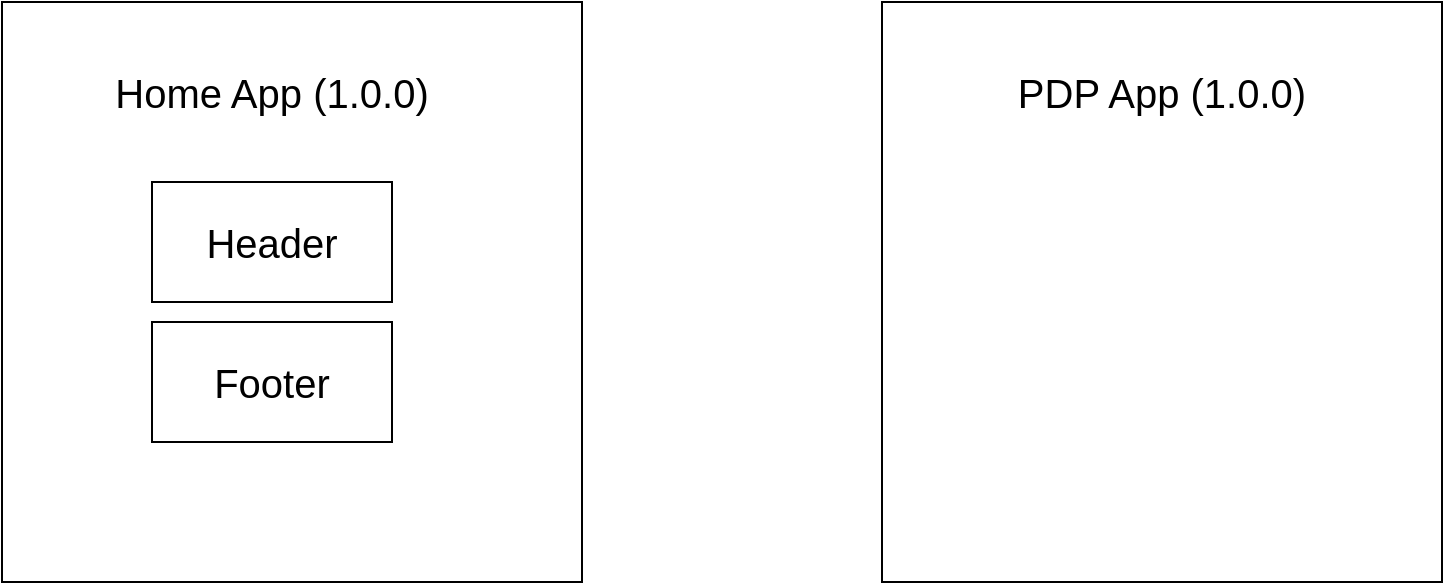 <mxfile version="15.5.4" type="embed" pages="4"><diagram id="3H7BDRkD354rmmzyZtqC" name="Page-1"><mxGraphModel dx="1125" dy="735" grid="1" gridSize="10" guides="1" tooltips="1" connect="1" arrows="1" fold="1" page="1" pageScale="1" pageWidth="850" pageHeight="1100" math="0" shadow="0"><root><mxCell id="0"/><mxCell id="1" parent="0"/><mxCell id="2" value="" style="whiteSpace=wrap;html=1;aspect=fixed;" vertex="1" parent="1"><mxGeometry x="50" y="100" width="290" height="290" as="geometry"/></mxCell><mxCell id="3" value="Home App (1.0.0)" style="text;html=1;strokeColor=none;fillColor=none;align=center;verticalAlign=middle;whiteSpace=wrap;rounded=0;fontSize=20;" vertex="1" parent="1"><mxGeometry x="100" y="130" width="170" height="30" as="geometry"/></mxCell><mxCell id="6" value="Header" style="rounded=0;whiteSpace=wrap;html=1;labelBorderColor=none;fontSize=20;" vertex="1" parent="1"><mxGeometry x="125" y="190" width="120" height="60" as="geometry"/></mxCell><mxCell id="7" value="Footer" style="rounded=0;whiteSpace=wrap;html=1;labelBorderColor=none;fontSize=20;" vertex="1" parent="1"><mxGeometry x="125" y="260" width="120" height="60" as="geometry"/></mxCell><mxCell id="8" value="" style="rounded=0;whiteSpace=wrap;html=1;labelBorderColor=none;fontSize=20;" vertex="1" parent="1"><mxGeometry x="490" y="100" width="280" height="290" as="geometry"/></mxCell><mxCell id="9" value="PDP App (1.0.0)" style="text;html=1;strokeColor=none;fillColor=none;align=center;verticalAlign=middle;whiteSpace=wrap;rounded=0;fontSize=20;" vertex="1" parent="1"><mxGeometry x="545" y="130" width="170" height="30" as="geometry"/></mxCell></root></mxGraphModel></diagram><diagram id="v43aT4kd2fn2mpfYDM8L" name="NPM"><mxGraphModel dx="1125" dy="735" grid="1" gridSize="10" guides="1" tooltips="1" connect="1" arrows="1" fold="1" page="1" pageScale="1" pageWidth="850" pageHeight="1100" math="0" shadow="0"><root><mxCell id="h5c7HkuTA1B9UebqT5cY-0"/><mxCell id="h5c7HkuTA1B9UebqT5cY-1" parent="h5c7HkuTA1B9UebqT5cY-0"/><mxCell id="1flf6upVJjYirxrpwUBg-6" value="" style="rounded=0;whiteSpace=wrap;html=1;labelBorderColor=none;fontSize=20;" vertex="1" parent="h5c7HkuTA1B9UebqT5cY-1"><mxGeometry x="480" y="300" width="230" height="290" as="geometry"/></mxCell><mxCell id="1flf6upVJjYirxrpwUBg-8" style="edgeStyle=orthogonalEdgeStyle;rounded=0;orthogonalLoop=1;jettySize=auto;html=1;entryX=0.25;entryY=0;entryDx=0;entryDy=0;fontSize=20;" edge="1" parent="h5c7HkuTA1B9UebqT5cY-1" source="1flf6upVJjYirxrpwUBg-0" target="1flf6upVJjYirxrpwUBg-6"><mxGeometry relative="1" as="geometry"/></mxCell><mxCell id="1flf6upVJjYirxrpwUBg-0" value="" style="whiteSpace=wrap;html=1;aspect=fixed;" vertex="1" parent="h5c7HkuTA1B9UebqT5cY-1"><mxGeometry x="50" y="100" width="290" height="290" as="geometry"/></mxCell><mxCell id="1flf6upVJjYirxrpwUBg-1" value="Home App (1.0.0)" style="text;html=1;strokeColor=none;fillColor=none;align=center;verticalAlign=middle;whiteSpace=wrap;rounded=0;fontSize=20;" vertex="1" parent="h5c7HkuTA1B9UebqT5cY-1"><mxGeometry x="100" y="130" width="170" height="30" as="geometry"/></mxCell><mxCell id="1flf6upVJjYirxrpwUBg-2" value="Header" style="rounded=0;whiteSpace=wrap;html=1;labelBorderColor=none;fontSize=20;" vertex="1" parent="h5c7HkuTA1B9UebqT5cY-1"><mxGeometry x="535" y="400" width="120" height="60" as="geometry"/></mxCell><mxCell id="1flf6upVJjYirxrpwUBg-3" value="Footer" style="rounded=0;whiteSpace=wrap;html=1;labelBorderColor=none;fontSize=20;" vertex="1" parent="h5c7HkuTA1B9UebqT5cY-1"><mxGeometry x="535" y="470" width="120" height="60" as="geometry"/></mxCell><mxCell id="1flf6upVJjYirxrpwUBg-9" style="edgeStyle=orthogonalEdgeStyle;rounded=0;orthogonalLoop=1;jettySize=auto;html=1;entryX=0.5;entryY=0;entryDx=0;entryDy=0;fontSize=20;" edge="1" parent="h5c7HkuTA1B9UebqT5cY-1" source="1flf6upVJjYirxrpwUBg-4" target="1flf6upVJjYirxrpwUBg-6"><mxGeometry relative="1" as="geometry"/></mxCell><mxCell id="1flf6upVJjYirxrpwUBg-4" value="" style="rounded=0;whiteSpace=wrap;html=1;labelBorderColor=none;fontSize=20;" vertex="1" parent="h5c7HkuTA1B9UebqT5cY-1"><mxGeometry x="830" y="100" width="280" height="290" as="geometry"/></mxCell><mxCell id="1flf6upVJjYirxrpwUBg-5" value="PDP App (1.0.0)" style="text;html=1;strokeColor=none;fillColor=none;align=center;verticalAlign=middle;whiteSpace=wrap;rounded=0;fontSize=20;" vertex="1" parent="h5c7HkuTA1B9UebqT5cY-1"><mxGeometry x="885" y="130" width="170" height="30" as="geometry"/></mxCell><mxCell id="1flf6upVJjYirxrpwUBg-7" value="NPM Lib (1.0.0)" style="text;html=1;strokeColor=none;fillColor=none;align=center;verticalAlign=middle;whiteSpace=wrap;rounded=0;fontSize=20;" vertex="1" parent="h5c7HkuTA1B9UebqT5cY-1"><mxGeometry x="510" y="330" width="170" height="30" as="geometry"/></mxCell></root></mxGraphModel></diagram><diagram id="Y5GFtdG2DJH2DoeUbcxU" name="Asset store"><mxGraphModel dx="1125" dy="1835" grid="1" gridSize="10" guides="1" tooltips="1" connect="1" arrows="1" fold="1" page="1" pageScale="1" pageWidth="850" pageHeight="1100" math="0" shadow="0"><root><mxCell id="uEemmZDqAB_NmciZjUr7-0"/><mxCell id="uEemmZDqAB_NmciZjUr7-1" parent="uEemmZDqAB_NmciZjUr7-0"/><mxCell id="uEemmZDqAB_NmciZjUr7-15" style="edgeStyle=orthogonalEdgeStyle;rounded=0;orthogonalLoop=1;jettySize=auto;html=1;fontSize=20;" edge="1" parent="uEemmZDqAB_NmciZjUr7-1" source="uEemmZDqAB_NmciZjUr7-2" target="uEemmZDqAB_NmciZjUr7-12"><mxGeometry relative="1" as="geometry"/></mxCell><mxCell id="uEemmZDqAB_NmciZjUr7-2" value="" style="rounded=0;whiteSpace=wrap;html=1;labelBorderColor=none;fontSize=20;" vertex="1" parent="uEemmZDqAB_NmciZjUr7-1"><mxGeometry x="450" y="-130" width="230" height="290" as="geometry"/></mxCell><mxCell id="uEemmZDqAB_NmciZjUr7-16" style="edgeStyle=orthogonalEdgeStyle;rounded=0;orthogonalLoop=1;jettySize=auto;html=1;fontSize=20;" edge="1" parent="uEemmZDqAB_NmciZjUr7-1" source="uEemmZDqAB_NmciZjUr7-4" target="uEemmZDqAB_NmciZjUr7-13"><mxGeometry relative="1" as="geometry"/></mxCell><mxCell id="uEemmZDqAB_NmciZjUr7-4" value="" style="whiteSpace=wrap;html=1;aspect=fixed;" vertex="1" parent="uEemmZDqAB_NmciZjUr7-1"><mxGeometry x="50" y="100" width="290" height="290" as="geometry"/></mxCell><mxCell id="uEemmZDqAB_NmciZjUr7-5" value="Home App (1.0.0)" style="text;html=1;strokeColor=none;fillColor=none;align=center;verticalAlign=middle;whiteSpace=wrap;rounded=0;fontSize=20;" vertex="1" parent="uEemmZDqAB_NmciZjUr7-1"><mxGeometry x="100" y="130" width="170" height="30" as="geometry"/></mxCell><mxCell id="uEemmZDqAB_NmciZjUr7-6" value="Header" style="rounded=0;whiteSpace=wrap;html=1;labelBorderColor=none;fontSize=20;" vertex="1" parent="uEemmZDqAB_NmciZjUr7-1"><mxGeometry x="505" y="-30" width="120" height="60" as="geometry"/></mxCell><mxCell id="uEemmZDqAB_NmciZjUr7-7" value="Footer" style="rounded=0;whiteSpace=wrap;html=1;labelBorderColor=none;fontSize=20;" vertex="1" parent="uEemmZDqAB_NmciZjUr7-1"><mxGeometry x="505" y="40" width="120" height="60" as="geometry"/></mxCell><mxCell id="uEemmZDqAB_NmciZjUr7-17" style="edgeStyle=orthogonalEdgeStyle;rounded=0;orthogonalLoop=1;jettySize=auto;html=1;entryX=0.317;entryY=0.983;entryDx=0;entryDy=0;entryPerimeter=0;fontSize=20;" edge="1" parent="uEemmZDqAB_NmciZjUr7-1" source="uEemmZDqAB_NmciZjUr7-9" target="uEemmZDqAB_NmciZjUr7-13"><mxGeometry relative="1" as="geometry"><Array as="points"><mxPoint x="790" y="350"/><mxPoint x="790" y="430"/><mxPoint x="638" y="430"/></Array></mxGeometry></mxCell><mxCell id="uEemmZDqAB_NmciZjUr7-9" value="" style="rounded=0;whiteSpace=wrap;html=1;labelBorderColor=none;fontSize=20;" vertex="1" parent="uEemmZDqAB_NmciZjUr7-1"><mxGeometry x="860" y="120" width="280" height="290" as="geometry"/></mxCell><mxCell id="uEemmZDqAB_NmciZjUr7-10" value="PDP App (1.0.0)" style="text;html=1;strokeColor=none;fillColor=none;align=center;verticalAlign=middle;whiteSpace=wrap;rounded=0;fontSize=20;" vertex="1" parent="uEemmZDqAB_NmciZjUr7-1"><mxGeometry x="915" y="150" width="170" height="30" as="geometry"/></mxCell><mxCell id="uEemmZDqAB_NmciZjUr7-11" value="Header/Footer Project" style="text;html=1;strokeColor=none;fillColor=none;align=center;verticalAlign=middle;whiteSpace=wrap;rounded=0;fontSize=20;" vertex="1" parent="uEemmZDqAB_NmciZjUr7-1"><mxGeometry x="480" y="-100" width="170" height="30" as="geometry"/></mxCell><mxCell id="uEemmZDqAB_NmciZjUr7-12" value="S3 Artifacts" style="rounded=0;whiteSpace=wrap;html=1;labelBorderColor=none;fontSize=20;" vertex="1" parent="uEemmZDqAB_NmciZjUr7-1"><mxGeometry x="710" y="10" width="120" height="60" as="geometry"/></mxCell><mxCell id="uEemmZDqAB_NmciZjUr7-14" style="edgeStyle=orthogonalEdgeStyle;rounded=0;orthogonalLoop=1;jettySize=auto;html=1;entryX=0.75;entryY=1;entryDx=0;entryDy=0;fontSize=20;" edge="1" parent="uEemmZDqAB_NmciZjUr7-1" source="uEemmZDqAB_NmciZjUr7-13" target="uEemmZDqAB_NmciZjUr7-12"><mxGeometry relative="1" as="geometry"><Array as="points"><mxPoint x="800" y="265"/></Array></mxGeometry></mxCell><mxCell id="uEemmZDqAB_NmciZjUr7-13" value="Shim Library" style="rounded=0;whiteSpace=wrap;html=1;labelBorderColor=none;fontSize=20;" vertex="1" parent="uEemmZDqAB_NmciZjUr7-1"><mxGeometry x="600" y="235" width="120" height="60" as="geometry"/></mxCell></root></mxGraphModel></diagram><diagram id="1OgfmV_l4d90oEaCgTMK" name="Module federation"><mxGraphModel dx="1125" dy="735" grid="1" gridSize="10" guides="1" tooltips="1" connect="1" arrows="1" fold="1" page="1" pageScale="1" pageWidth="850" pageHeight="1100" math="0" shadow="0"><root><mxCell id="OW4F1zKfKZGOZucyyuA8-0"/><mxCell id="OW4F1zKfKZGOZucyyuA8-1" parent="OW4F1zKfKZGOZucyyuA8-0"/><mxCell id="oydpqaqWVWYDfA4JWGTp-0" value="" style="whiteSpace=wrap;html=1;aspect=fixed;" vertex="1" parent="OW4F1zKfKZGOZucyyuA8-1"><mxGeometry x="50" y="100" width="290" height="290" as="geometry"/></mxCell><mxCell id="oydpqaqWVWYDfA4JWGTp-1" value="Home App (1.0.1)" style="text;html=1;strokeColor=none;fillColor=none;align=center;verticalAlign=middle;whiteSpace=wrap;rounded=0;fontSize=20;" vertex="1" parent="OW4F1zKfKZGOZucyyuA8-1"><mxGeometry x="100" y="130" width="170" height="30" as="geometry"/></mxCell><mxCell id="oydpqaqWVWYDfA4JWGTp-2" value="Header" style="rounded=0;whiteSpace=wrap;html=1;labelBorderColor=none;fontSize=20;" vertex="1" parent="OW4F1zKfKZGOZucyyuA8-1"><mxGeometry x="125" y="190" width="120" height="60" as="geometry"/></mxCell><mxCell id="oydpqaqWVWYDfA4JWGTp-3" value="Footer" style="rounded=0;whiteSpace=wrap;html=1;labelBorderColor=none;fontSize=20;" vertex="1" parent="OW4F1zKfKZGOZucyyuA8-1"><mxGeometry x="125" y="260" width="120" height="60" as="geometry"/></mxCell><mxCell id="oydpqaqWVWYDfA4JWGTp-6" style="edgeStyle=orthogonalEdgeStyle;rounded=0;orthogonalLoop=1;jettySize=auto;html=1;fontSize=20;" edge="1" parent="OW4F1zKfKZGOZucyyuA8-1" source="oydpqaqWVWYDfA4JWGTp-4" target="oydpqaqWVWYDfA4JWGTp-2"><mxGeometry relative="1" as="geometry"/></mxCell><mxCell id="oydpqaqWVWYDfA4JWGTp-7" style="edgeStyle=orthogonalEdgeStyle;rounded=0;orthogonalLoop=1;jettySize=auto;html=1;fontSize=20;" edge="1" parent="OW4F1zKfKZGOZucyyuA8-1" source="oydpqaqWVWYDfA4JWGTp-4" target="oydpqaqWVWYDfA4JWGTp-3"><mxGeometry relative="1" as="geometry"><Array as="points"><mxPoint x="430" y="290"/><mxPoint x="430" y="290"/></Array></mxGeometry></mxCell><mxCell id="oydpqaqWVWYDfA4JWGTp-4" value="" style="rounded=0;whiteSpace=wrap;html=1;labelBorderColor=none;fontSize=20;" vertex="1" parent="OW4F1zKfKZGOZucyyuA8-1"><mxGeometry x="490" y="100" width="280" height="290" as="geometry"/></mxCell><mxCell id="oydpqaqWVWYDfA4JWGTp-5" value="PDP App (1.0.0)" style="text;html=1;strokeColor=none;fillColor=none;align=center;verticalAlign=middle;whiteSpace=wrap;rounded=0;fontSize=20;" vertex="1" parent="OW4F1zKfKZGOZucyyuA8-1"><mxGeometry x="545" y="130" width="170" height="30" as="geometry"/></mxCell></root></mxGraphModel></diagram></mxfile>